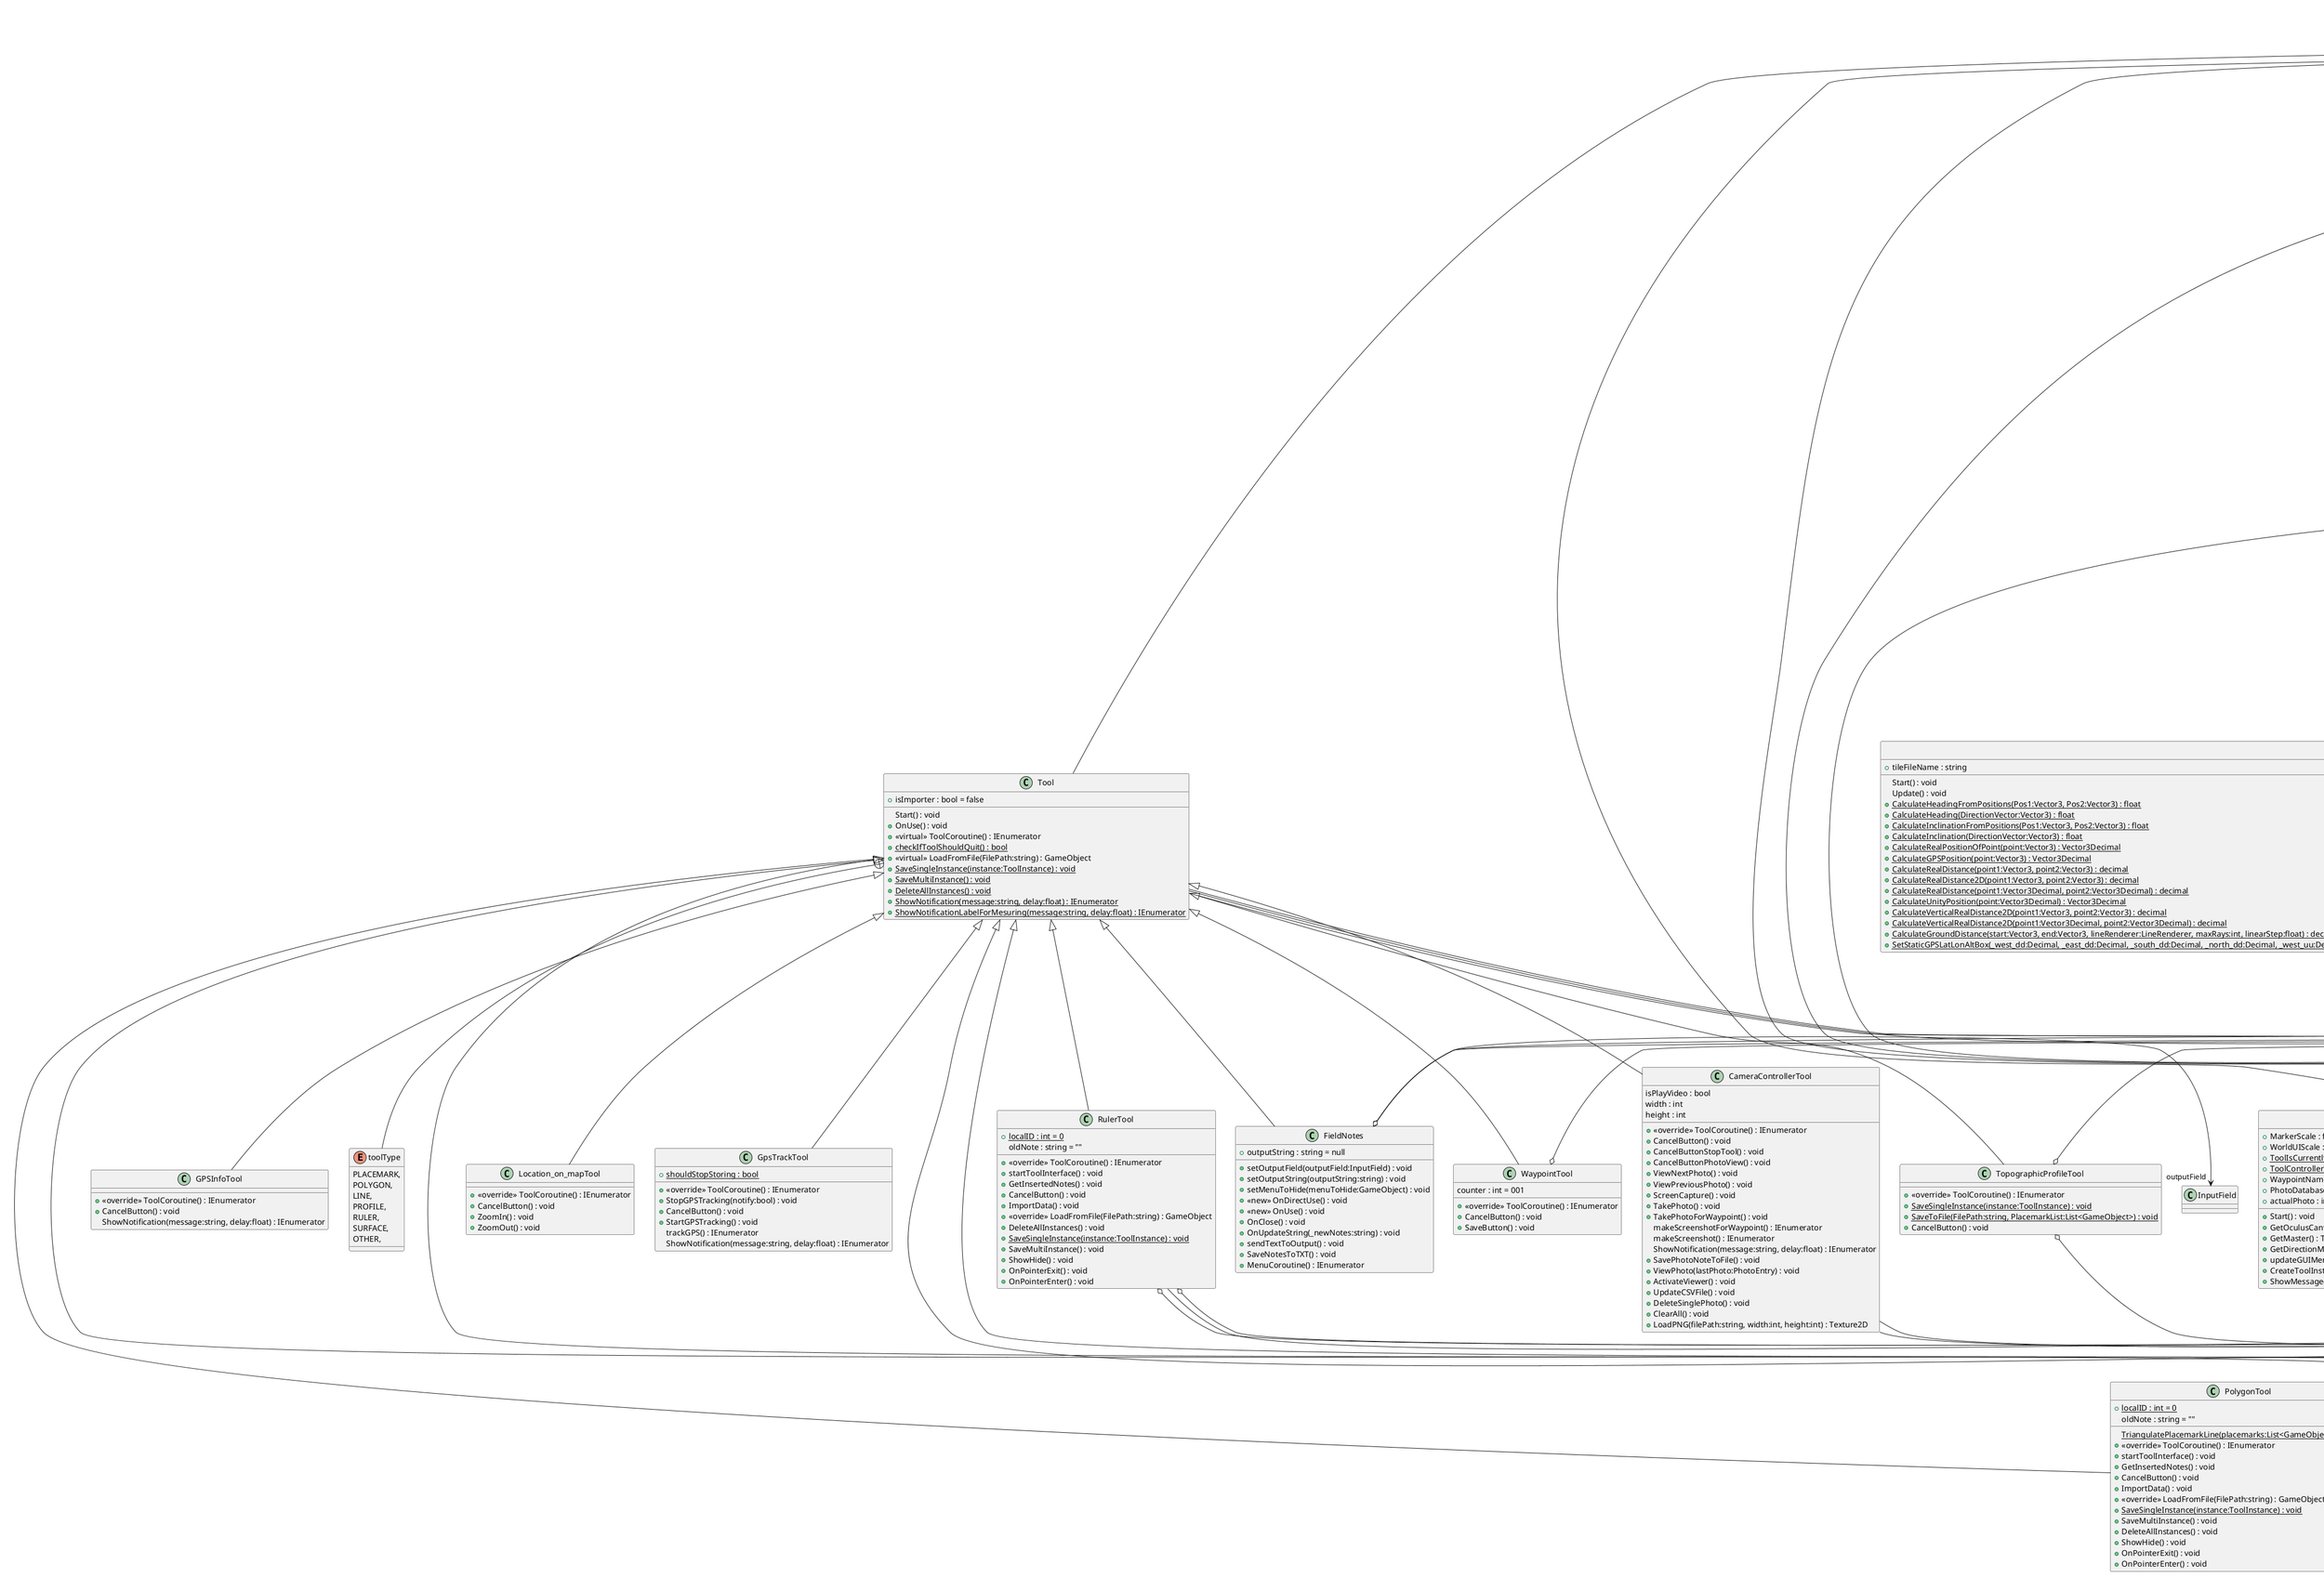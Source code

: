 @startuml
class TileObject {
    + CellExtentInWorldX : string
    + CellExtentInWorldY : string
    + RasterExtentInWorldX : string
    + RasterExtentInWorldY : string
    + MaxAlt : string
    + MinAlt : string
    + AltDifference : string
    + PixelSize : string
    + RasterInterpretation : string
    + ColumnsStartFrom : string
    + RowsStartFrom : string
    + TransformationType : string
    + CoordinateSystemType : string
    + TileObject()
    + <<override>> ToString() : string
}
class MyOVRTrackedRemote {
    + RayOffset : float
    OnEnable() : void
    FixedUpdate() : void
    Update() : void
    + Initialize(y:float, z:float, optionalYRotation:float) : void
    ChangeState() : void
}
MonoBehaviour <|-- MyOVRTrackedRemote
MyOVRTrackedRemote --> "target" GameObject
MyOVRTrackedRemote --> "WalkingModeObj" GameObject
MyOVRTrackedRemote --> "FlightModeObj" GameObject
MyOVRTrackedRemote --> "DroneModeObj" GameObject
MyOVRTrackedRemote --> "targetCamera" GameObject
MyOVRTrackedRemote --> "WalkingModeObjCamera" GameObject
MyOVRTrackedRemote --> "FlightModeObjCamera" GameObject
MyOVRTrackedRemote --> "DroneModeObjCamera" GameObject
MyOVRTrackedRemote --> "Anchor" GameObject
MyOVRTrackedRemote --> "WalkingModeAnchor" GameObject
MyOVRTrackedRemote --> "FlightModeAnchor" GameObject
MyOVRTrackedRemote --> "DroneModeAnchor" GameObject
MyOVRTrackedRemote --> "startOffsetRotation" Vector3
MyOVRTrackedRemote --> "pointer" GameObject
class MapCameraBehaviour {
    + HEIGHT : float = 0
    min : float
    max : float
    zoomVal : float
    Start() : void
    Update() : void
    + ZoomEdit() : void
}
MonoBehaviour <|-- MapCameraBehaviour
MapCameraBehaviour --> "target" GameObject
MapCameraBehaviour --> "targetPointer" GameObject
class PlacemarkData {
}
MonoBehaviour <|-- PlacemarkData
PlacemarkData --> "position" Vector3
PlacemarkData --> "realPosition" Vector3Decimal
class CoordinateGUIController {
    n : float
    rotationGap : float
    Update() : void
}
MonoBehaviour <|-- CoordinateGUIController
CoordinateGUIController --> "northing" Text
CoordinateGUIController --> "altitude" Text
CoordinateGUIController --> "orientation" Text
CoordinateGUIController --> "elevation" Text
CoordinateGUIController --> "compass" Image
class PauseMenuButtonsMouseOver {
    Start() : void
    Update() : void
}
MonoBehaviour <|-- PauseMenuButtonsMouseOver
class WaypointController {
    Start() : void
    Update() : void
    OnDestroy() : void
}
MonoBehaviour <|-- WaypointController
WaypointController --> "NorthingEtc" Text
class ModeController {
    + playerHalfHeight : float = 50
    + droneStartHeightOffset : float = 400
    + Start() : void
    Update() : void
    FixedUpdate() : void
    UpdateStateModeFarlocco() : void
    + UpdateStateMode() : void
}
MonoBehaviour <|-- ModeController
ModeController --> "WalkingModeObj" GameObject
ModeController --> "FlightModeObj" GameObject
ModeController --> "DroneModeObj" GameObject
ModeController --> "MapCameraObj" GameObject
ModeController o-> "WALKING_MODE_KEY" KeyCode
ModeController o-> "FLIGHT_MODE_KEY" KeyCode
ModeController o-> "DRONE_MODE_KEY" KeyCode
class SettingsMenuController {
    Start() : void
    Update() : void
    + QuitApplication() : void
    + LoadNewModel() : void
    + IncreaseSpeed() : void
    + DecreaseSpeed() : void
}
MonoBehaviour <|-- SettingsMenuController
SettingsMenuController --> "WalkingModeObj" GameObject
SettingsMenuController --> "FlightModeObj" GameObject
SettingsMenuController --> "DroneModeObj" GameObject
class HeightAndSpeedRegulator {
    + MAX_HEIGHT : int = 200
    + MIN_HEIGHT : int = 50
    + step : int = 10
    + SPEED_OFFSET : int = 200
    + SPEED_OFFSET_PERCENT : float = 0.2f
    Start() : void
    Update() : void
    + IncreaseSpeed() : void
    + DecreaseSpeed() : void
}
MonoBehaviour <|-- HeightAndSpeedRegulator
HeightAndSpeedRegulator o-> "KEY_HEIGHT_REGULATOR_PLUS" KeyCode
HeightAndSpeedRegulator o-> "KEY_HEIGHT_REGULATOR_MINUS" KeyCode
HeightAndSpeedRegulator o-> "KEY_SPEED_REGULATOR_PLUS" KeyCode
HeightAndSpeedRegulator o-> "KEY_SPEED_REGULATOR_MINUS" KeyCode
HeightAndSpeedRegulator --> "fpc" CustomFPCharacter
HeightAndSpeedRegulator --> "dpc" DroneModeController
HeightAndSpeedRegulator --> "tpc" TopCameraControlller
HeightAndSpeedRegulator --> "speedText" Text
class DroneModeController {
    + SPEED : float = 10
    + SPEEDROT : float = 1
    + MAX_ROTATION_ANGLE : float = 75
    + SPEEDZ : int = 100
    + VRSPEEDROT : float = 1.0f
    + STARTHEIGHT : int = 10000
    + MAXHEIGHT : int = 10000
    + MINHEIGHT : int = 100
    + ROTATIONSMOOTHINGSCALINGFACTOR : float = 3.0f
    + ROTATIONSMOOTHINGTIME : float = 0.5F
    + ROTATIONCAP : float = 360.0f
    + joystickDeadzone : float = 0.3f
    + isPPCCrunning : bool = false
    + isMTPCrunning : bool = false
    + isRWTCrunning : bool = false
    + distance : float = 0
    Start() : void
    FixedUpdate() : void
    MoveVertical(step:float) : void
    PreventPlaneCrashCoroutine(point:Vector3) : IEnumerator
    + LinePointer() : void
    MoveToPointCoroutine(target:Vector3, minAngle:float) : IEnumerator
    RotateWithTriggerCoroutine() : IEnumerator
}
MonoBehaviour <|-- DroneModeController
DroneModeController o-> "KEYUP" KeyCode
DroneModeController o-> "KEYDOWN" KeyCode
DroneModeController o-> "KEY_SPEED_REGULATOR_PLUS" KeyCode
DroneModeController o-> "KEY_SPEED_REGULATOR_MINUS" KeyCode
DroneModeController --> "camera" GameObject
DroneModeController --> "player" GameObject
DroneModeController --> "lr" LineRenderer
DroneModeController --> "pos" GameObject
DroneModeController --> "OculusTouchRight" GameObject
DroneModeController --> "OculusTouchLeft" GameObject
class Kml {
}
class Document {
    + Name : string <<get>> <<set>>
}
class "List`1"<T> {
}
Kml --> "document<Document>" "List`1"
class TopCameraControlller {
    + SPEEDXZ : int = 10
    + SPEEDZ : int = 10
    + SPEEDROTATION : int = 10
    + STARTHEIGHT : int = 10000
    + MAXHEIGHT : int = 10000
    + MINHEIGHT : int = 100
    + ROTATIONSMOOTHINGSCALINGFACTOR : float = 3.0f
    + ROTATIONSMOOTHINGTIME : float = 0.5F
    + ROTATIONCAP : float = 360.0f
    + VRSPEEDROT : float = 1.0f
    Start() : void
    Update() : void
    MoveVertical(step:float) : void
}
MonoBehaviour <|-- TopCameraControlller
TopCameraControlller o-> "KEYUP" KeyCode
TopCameraControlller o-> "KEYDOWN" KeyCode
TopCameraControlller o-> "KEY_SPEED_REGULATOR_PLUS" KeyCode
TopCameraControlller o-> "KEY_SPEED_REGULATOR_MINUS" KeyCode
TopCameraControlller --> "camera" GameObject
TopCameraControlller --> "player" GameObject
TopCameraControlller --> "OculusTouchRight" GameObject
class ControlWithMouse {
    + SPEEDROT : float = 50
    + MAX_ROTATION_ANGLE : float = 75
    Update() : void
}
MonoBehaviour <|-- ControlWithMouse
class ButtonsEvents {
    Start() : void
    ChangeState() : void
}
MonoBehaviour <|-- ButtonsEvents
ButtonsEvents --> "FatherController" GameObject
class Clock {
    + showSeconds : bool
    Start() : void
    FixedUpdate() : void
    UpdateText() : void
}
MonoBehaviour <|-- Clock
Clock --> "clockText" Text
Clock --> "DateText" Text
class WeatherController {
    + speed : float
    Start() : void
    LateUpdate() : void
}
MonoBehaviour <|-- WeatherController
class UIRenderInFront {
    + apply : bool = true
}
MonoBehaviour <|-- UIRenderInFront
class PositionSingleton <<static>> {
    + {static} playerRealElevation : decimal
}
PositionSingleton --> "playerContinousPosition" Vector3
PositionSingleton --> "playerContinousRotation" Vector3
PositionSingleton --> "playerRealPosition" Vector3Decimal
class MovementOculusTouchRegulator {
    Start() : void
    Update() : void
}
MonoBehaviour <|-- MovementOculusTouchRegulator
MovementOculusTouchRegulator --> "RightOculusTouch" GameObject
class TileData {
    + tileFileName : string
    + globalScaleFactor : decimal
    + globalHeightScaleFactor : decimal
    + totalNumberOfTiles : int
    Start() : void
    Update() : void
}
MonoBehaviour <|-- TileData
TileData --> "tileRealPosition" Vector3Decimal
TileData --> "tileObject" TileObject
TileData --> "terrainSize" Vector3
TileData --> "terrainPosition" Vector3
class CustomFPCharacter {
    + m_WalkSpeed : float
    + m_RunSpeed : float
    + HEIGHT : int = 0
    + isOculusTouch : bool = false
    + flySpeed : float = 100.0f
    + flyYVectorTrigger : float = 0.3f
    + maxFlyHeight : float = 3.0f
    + ROTATIONSMOOTHINGSCALINGFACTOR : float = 3.0f
    + ROTATIONSMOOTHINGTIME : float = 0.5F
    + ROTATIONCAP : float = 360.0f
    + ROTATION_SPEED_VALUE : float = 1
    + isRWTCrunning : bool = false
    + joystickDeadzone : float = 0.2f
    + Start() : void
    RotateWithTriggerCoroutine() : IEnumerator
}
MonoBehaviour <|-- CustomFPCharacter
CustomFPCharacter --> "m_Input" Vector2
CustomFPCharacter --> "m_OriginalCameraPosition" Vector3
CustomFPCharacter --> "pos" Vector3
CustomFPCharacter --> "OculusTouchRight" GameObject
CustomFPCharacter --> "OculusTouchLeft" GameObject
CustomFPCharacter --> "desiredMove" Vector3
class VirtualMeter {
    Start() : void
    + {static} CalculateHeadingFromPositions(Pos1:Vector3, Pos2:Vector3) : float
    + {static} CalculateHeading(DirectionVector:Vector3) : float
    + {static} CalculateInclinationFromPositions(Pos1:Vector3, Pos2:Vector3) : float
    + {static} CalculateInclination(DirectionVector:Vector3) : float
    + {static} CalculateRealPositionOfPoint(point:Vector3) : Vector3Decimal
    + {static} CalculateGPSPosition(point:Vector3) : Vector3Decimal
    + {static} CalculateRealDistance(point1:Vector3, point2:Vector3) : decimal
    + {static} CalculateRealDistance2D(point1:Vector3, point2:Vector3) : decimal
    + {static} CalculateRealDistance(point1:Vector3Decimal, point2:Vector3Decimal) : decimal
    + {static} CalculateGroundDistance(start:Vector3, end:Vector3, lineRenderer:LineRenderer, maxRays:int) : decimal
    + {static} CalculateVerticalRealDistance2D(point1:Vector3, point2:Vector3) : decimal
    + {static} SetStaticGPSLatLonAltBox(_west_dd:Decimal, _east_dd:Decimal, _south_dd:Decimal, _north_dd:Decimal, _west_uu:Decimal, _east_uu:Decimal, _south_uu:Decimal, _north_uu:Decimal, _alt_min_dd:Decimal, _alt_max_dd:Decimal, _alt_min_uu:Decimal, _alt_max_uu:Decimal, _offset_alt:Decimal) : void
}
MonoBehaviour <|-- VirtualMeter
VirtualMeter --> "WalkingMasterObject" GameObject
VirtualMeter --> "FlyingMasterObject" GameObject
VirtualMeter --> "DroneMasterObject" GameObject
class ViewController {
    + oculusCanvasDistance : float = 1000.0f
    + oculusCanvasScale : float = 1.0f
    + ExperimentalOculusUI : bool = false
    Start() : void
    Update() : void
    ShowNotification(message:string, delay:float) : IEnumerator
    UpdateStateView() : void
}
MonoBehaviour <|-- ViewController
ViewController --> "ModeController" GameObject
ViewController --> "WalkingModeObj" GameObject
ViewController --> "FlightModeObj" GameObject
ViewController --> "DroneModeObj" GameObject
ViewController --> "Mode3DVPWalking" GameObject
ViewController --> "Mode3DVPFlight" GameObject
ViewController --> "Mode3DVPDrone" GameObject
ViewController --> "Mode2DWalking" GameObject
ViewController --> "Mode2DFlight" GameObject
ViewController --> "Mode2DDrone" GameObject
ViewController --> "ModeOculusWalking" GameObject
ViewController --> "ModeOculusFlight" GameObject
ViewController --> "ModeOculusDrone" GameObject
ViewController --> "OculusTouchLeft" GameObject
ViewController --> "OculusTouchRight" GameObject
ViewController --> "Canvas" GameObject
ViewController --> "CanvasL" GameObject
ViewController --> "CanvasR" GameObject
ViewController --> "CanvasOculus" GameObject
ViewController o-> "MODE2D_KEY" KeyCode
ViewController o-> "MODE3DVP_KEY" KeyCode
ViewController o-> "MODEOCULUS_KEY" KeyCode
class PauseAndGUIBehaviour {
    + isBTCoroutineRunning : bool = false
    + {static} isPause : bool = false
    + {static} isSettingsMenu : bool = false
    + {static} isModeMenu : bool = false
    + {static} isToolMenu : bool = false
    + {static} isCoordinate : bool = false
    + {static} isPlacemark : bool = false
    + {static} isTopographicGraph : bool = false
    + {static} isGPS2 : bool = false
    + {static} isGpsInfoOnMap : bool = false
    + {static} isGuiCameraControlUI : bool = false
    + isMePause : bool = true
    + isMeCoordinate : bool = true
    + isMeSettingsMenu : bool = true
    + isMeModeMenu : bool = true
    + isMeToolMenu : bool = true
    + isMePlacemark : bool = true
    + isMeTopographicGraph : bool = true
    + isMeGpsInfoOnMap : bool = true
    + {static} isMeGuiCameraControlUI : bool = true
    + {static} isMeGPS2 : bool = false
    + {static} isScreenshot : bool
    Start() : void
    Update() : void
    + PauseforScreenshot(value:bool) : void
    + Pause(value:bool) : void
    + SettingsMenu(value:bool) : void
    + ModeMenu(value:bool) : void
    + GuiCameraControlUIMenu(value:bool) : void
    + ToolMenu(value:bool) : void
    + Placemark(value:bool) : void
    BlinkText(t:GameObject, keys:KeyCode[]) : IEnumerator
}
MonoBehaviour <|-- PauseAndGUIBehaviour
PauseAndGUIBehaviour --> "textToBlink1" GameObject
PauseAndGUIBehaviour --> "speedTextPanel" GameObject
PauseAndGUIBehaviour --> "GuiGpsInfoOnMap" GameObject
PauseAndGUIBehaviour --> "GuiCameraControlUI" GameObject
PauseAndGUIBehaviour --> "NotificationText" GameObject
PauseAndGUIBehaviour --> "NotificationPanel" GameObject
class GUISubController {
    Update() : void
}
MonoBehaviour <|-- GUISubController
class Vector3Decimal <<struct>> {
    + x : decimal
    + y : decimal
    + z : decimal
    + Vector3Decimal(x:decimal, y:decimal, z:decimal)
    + {static} Parse(v:Vector3) : Vector3Decimal
    + <<override>> Equals(o:object) : bool
    + {static} Distance(a:Vector3Decimal, b:Vector3Decimal) : decimal
    + {static} Magnitude(v:Vector3Decimal) : decimal
    + <<override>> ToString() : string
    + ToString(format:string) : string
}
class PositionController {
    + tileFileName : string
    Start() : void
    Update() : void
    + {static} CalculateHeadingFromPositions(Pos1:Vector3, Pos2:Vector3) : float
    + {static} CalculateHeading(DirectionVector:Vector3) : float
    + {static} CalculateInclinationFromPositions(Pos1:Vector3, Pos2:Vector3) : float
    + {static} CalculateInclination(DirectionVector:Vector3) : float
    + {static} CalculateRealPositionOfPoint(point:Vector3) : Vector3Decimal
    + {static} CalculateGPSPosition(point:Vector3) : Vector3Decimal
    + {static} CalculateRealDistance(point1:Vector3, point2:Vector3) : decimal
    + {static} CalculateRealDistance2D(point1:Vector3, point2:Vector3) : decimal
    + {static} CalculateRealDistance(point1:Vector3Decimal, point2:Vector3Decimal) : decimal
    + {static} CalculateUnityPosition(point:Vector3Decimal) : Vector3Decimal
    + {static} CalculateVerticalRealDistance2D(point1:Vector3, point2:Vector3) : decimal
    + {static} CalculateVerticalRealDistance2D(point1:Vector3Decimal, point2:Vector3Decimal) : decimal
    + {static} CalculateGroundDistance(start:Vector3, end:Vector3, lineRenderer:LineRenderer, maxRays:int, linearStep:float) : decimal
    + {static} SetStaticGPSLatLonAltBox(_west_dd:Decimal, _east_dd:Decimal, _south_dd:Decimal, _north_dd:Decimal, _west_uu:Decimal, _east_uu:Decimal, _south_uu:Decimal, _north_uu:Decimal, _alt_min_dd:Decimal, _alt_max_dd:Decimal, _alt_min_uu:Decimal, _alt_max_uu:Decimal, _offset_alt:Decimal) : void
}
class "List`1"<T> {
}
Vector3Decimal o-> "zero" Vector3Decimal
MonoBehaviour <|-- PositionController
PositionController --> "playerRealPosition" Vector3Decimal
PositionController --> "tilesColliding<GameObject>" "List`1"
PositionController --> "tileObject" TileObject
PositionController --> "td" TileData
PositionController --> "refTile" GameObject
class StateSingleton <<static>> {
    {static} StateSingleton()
}
enum StateView {
    UNSET,
    MODE2D,
    MODE2D_PLUS_3DVP,
    MODE2D_PLUS_OCULUS,
    MODE2D_PLUS_3DVP_PLUS_OCULUS,
}
enum StateMode {
    UNSET,
    WALKING,
    FLIGHT,
    DRONE,
}
StateSingleton --> "stateView" StateView
StateSingleton --> "stateMode" StateMode
StateSingleton +-- StateView
StateSingleton +-- StateMode
class SplashScreenButtonEvents {
    Start() : void
    ChangeState() : void
    SceneLoaderWithLoadingBar() : IEnumerator
}
MonoBehaviour <|-- SplashScreenButtonEvents
SplashScreenButtonEvents --> "LoadingObj" Text
class position {
    Start() : void
}
MonoBehaviour <|-- position
position --> "pos" Vector3
class ButtonsPauseMenu {
    screenshot : bool = false
    Start() : void
    ExitToTitle() : void
    Exit() : void
    Menu() : void
    Settings() : void
    GPS2() : void
    GPS_INFO_ON_MAP() : void
    Help() : void
    Placemark() : void
    Screenshot() : void
    TopographicProfile() : void
    Ruler() : void
    GPS1() : void
    WalkMode() : void
    FlightMode() : void
    DroneMode() : void
    PlacemarkTeleport() : void
    ScreenshotForWaypoint() : void
    ShowSons(value:bool) : void
    Show(gb:GameObject, value:bool) : void
    + OculusTriggerButton() : void
    + OculusTriggerButtonOn() : void
}
enum Action {
    ExitToTitle,
    Exit,
    Menu,
    Settings,
    Help,
    Placemark,
    PolyLine,
    Polygon,
    TopographicProfile,
    Ruler,
    Compass,
    Notebook,
    Screenshot,
    GPS1,
    GPS2,
    GPS3,
    GPS_INFO_ON_MAP,
    WalkMode,
    FlightMode,
    DroneMode,
    PlacemarkTeleport,
    ScreenshotForWaypoint,
}
MonoBehaviour <|-- ButtonsPauseMenu
ButtonsPauseMenu --> "actionEnum" Action
ButtonsPauseMenu --> "MenuGuiToShow" GameObject
ButtonsPauseMenu --> "OculusTouchTrigger" UnityEvent
ButtonsPauseMenu --> "OculusTouchTriggerOn" UnityEvent
ButtonsPauseMenu --> "GuiToHidePauseScreenshot" GameObject
ButtonsPauseMenu +-- Action
class UpdatePositionSingleton {
    rotationGap : int
    Update() : void
}
MonoBehaviour <|-- UpdatePositionSingleton
class GPSInfoTool {
    + <<override>> ToolCoroutine() : IEnumerator
    + CancelButton() : void
    ShowNotification(message:string, delay:float) : IEnumerator
}
Tool <|-- GPSInfoTool
class Location_on_mapTool {
    + <<override>> ToolCoroutine() : IEnumerator
    + CancelButton() : void
    + ZoomIn() : void
    + ZoomOut() : void
}
Tool <|-- Location_on_mapTool
class WaypointTool {
    counter : int = 001
    + <<override>> ToolCoroutine() : IEnumerator
    + CancelButton() : void
    + SaveButton() : void
}
Tool <|-- WaypointTool
WaypointTool o-> "spriteImageInitial" Sprite
class ToolInstance {
    + {static} StaticID : int = 1
    + ID : string
    + Notes : string
    + ToolTitle : string
    + ToolText : string
    + CustomTxt : string
    + ShouldDestroyOnClose : bool = false
    + ShouldShowWorldMenu : bool = true
    Start() : void
    + PostStart(_toolController:ToolController, _Title:string, _Text:string, _Desc:string, _ToolType:Tool.toolType, Values:Dictionary<string, decimal>, Placemarks:List<GameObject>, _creationDate:DateTime, DestroyOnClose:bool, hasGraph:bool, ShowWorldMenu:bool, localID:int, globalID:string, showToolSummaryUI:bool) : void
    + GetID() : string
    + UpdateGraphs(lr:LineRenderer) : void
    + OnUpdateString(_newNotes:string) : void
    + enableNotes() : void
    + ShowNotes() : void
    + HideNotes() : void
    + SaveOutput() : void
    + SaveTopographicGraphToCSV() : void
    + SaveNotesToTXT() : void
    + DestroySingleInstance() : void
    + DestroyInstance() : void
    + ConfirmMeasure() : void
    + MenuCoroutine() : IEnumerator
    ShowNotificationInLabel(message:string, delay:float) : IEnumerator
}
class "List`1"<T> {
}
class "Dictionary`2"<T1,T2> {
}
MonoBehaviour <|-- ToolInstance
ToolInstance --> "PlacemarkList<GameObject>" "List`1"
ToolInstance --> "PolylineList<GameObject>" "List`1"
ToolInstance --> "PolygonList<GameObject>" "List`1"
ToolInstance --> "RulerList<GameObject>" "List`1"
ToolInstance --> "ProfileList<GameObject>" "List`1"
ToolInstance --> "SurfaceList<GameObject>" "List`1"
ToolInstance --> "ValueDict<string,decimal>" "Dictionary`2"
ToolInstance --> "WorldMenu" GameObject
ToolInstance --> "OculusMenu" GameObject
ToolInstance --> "GUIMenu" GameObject
ToolInstance --> "NotesMenu" GameObject
ToolInstance --> "creationDate" DateTime
class SurfaceTool {
    + {static} localID : int = 0
    oldNote : string = ""
    + <<override>> ToolCoroutine() : IEnumerator
    + startToolInterface() : void
    + GetInsertedNotes() : void
    + CancelButton() : void
    + ImportData() : void
    + <<override>> LoadFromFile(FilePath:string) : GameObject
    + {static} SaveSingleInstance(instance:ToolInstance) : void
    + SaveMultiInstance() : void
    + DeleteAllInstances() : void
    + ShowHide() : void
    + OnPointerExit() : void
    + OnPointerEnter() : void
}
class "List`1"<T> {
}
Tool <|-- SurfaceTool
SurfaceTool o-> "instanceList<GameObject>" "List`1"
SurfaceTool o-> "surfaceMap<string>" "List`1"
class PlacemarkTool {
    + {static} localID : int = 0
    oldNote : string = ""
    + <<override>> ToolCoroutine() : IEnumerator
    + startToolInterface() : void
    + GetInsertedNotes() : void
    + CancelButton() : void
    + ImportData() : void
    + <<override>> LoadFromFile(FilePath:string) : GameObject
    + {static} SaveSingleInstance(instance:ToolInstance) : void
    + SaveMultiInstance() : void
    + DeleteAllInstances() : void
    + ShowHide() : void
    + OnPointerExit() : void
    + OnPointerEnter() : void
}
class "List`1"<T> {
}
Tool <|-- PlacemarkTool
PlacemarkTool o-> "instanceList<GameObject>" "List`1"
PlacemarkTool o-> "PlacemarkMap<string>" "List`1"
class TopographicProfileTool {
    + <<override>> ToolCoroutine() : IEnumerator
    + {static} SaveSingleInstance(instance:ToolInstance) : void
    + {static} SaveToFile(FilePath:string, PlacemarkList:List<GameObject>) : void
    + CancelButton() : void
}
class "List`1"<T> {
}
Tool <|-- TopographicProfileTool
TopographicProfileTool o-> "instanceList<GameObject>" "List`1"
TopographicProfileTool o-> "lr" LineRenderer
class GpsTrackTool {
    + {static} shouldStopStoring : bool
    + <<override>> ToolCoroutine() : IEnumerator
    + StopGPSTracking(notify:bool) : void
    + CancelButton() : void
    + StartGPSTracking() : void
    trackGPS() : IEnumerator
    ShowNotification(message:string, delay:float) : IEnumerator
}
Tool <|-- GpsTrackTool
class RulerTool {
    + {static} localID : int = 0
    oldNote : string = ""
    + <<override>> ToolCoroutine() : IEnumerator
    + startToolInterface() : void
    + GetInsertedNotes() : void
    + CancelButton() : void
    + ImportData() : void
    + <<override>> LoadFromFile(FilePath:string) : GameObject
    + DeleteAllInstances() : void
    + {static} SaveSingleInstance(instance:ToolInstance) : void
    + SaveMultiInstance() : void
    + ShowHide() : void
    + OnPointerExit() : void
    + OnPointerEnter() : void
}
class "Dictionary`2"<T1,T2> {
}
class "List`1"<T> {
}
Tool <|-- RulerTool
RulerTool --> "dictionary<string,decimal>" "Dictionary`2"
RulerTool o-> "instanceList<GameObject>" "List`1"
RulerTool o-> "RulerMap<string>" "List`1"
class PhotoVisualizerTool {
    + <<override>> ToolCoroutine() : IEnumerator
    + CancelButton() : void
    + LoadPNG(filePath:string, width:int, height:int) : Texture2D
}
class "List`1"<T> {
}
Tool <|-- PhotoVisualizerTool
PhotoVisualizerTool o-> "instanceList<GameObject>" "List`1"
class FieldNotes {
    + outputString : string = null
    + setOutputField(outputField:InputField) : void
    + setOutputString(outputString:string) : void
    + setMenuToHide(menuToHide:GameObject) : void
    + <<new>> OnDirectUse() : void
    + <<new>> OnUse() : void
    + OnClose() : void
    + OnUpdateString(_newNotes:string) : void
    + sendTextToOutput() : void
    + SaveNotesToTXT() : void
    + MenuCoroutine() : IEnumerator
}
Tool <|-- FieldNotes
FieldNotes o-> "Notes" String
FieldNotes o-> "outputField" InputField
FieldNotes o-> "menuToHide" GameObject
class PolygonTool {
    + {static} localID : int = 0
    oldNote : string = ""
    {static} TriangulatePlacemarkLine(placemarks:List<GameObject>) : Mesh
    + <<override>> ToolCoroutine() : IEnumerator
    + startToolInterface() : void
    + GetInsertedNotes() : void
    + CancelButton() : void
    + ImportData() : void
    + <<override>> LoadFromFile(FilePath:string) : GameObject
    + {static} SaveSingleInstance(instance:ToolInstance) : void
    + SaveMultiInstance() : void
    + DeleteAllInstances() : void
    + ShowHide() : void
    + OnPointerExit() : void
    + OnPointerEnter() : void
}
class "List`1"<T> {
}
Tool <|-- PolygonTool
PolygonTool o-> "instanceList<GameObject>" "List`1"
PolygonTool o-> "PolygonMap<string>" "List`1"
class CameraControllerTool {
    isPlayVideo : bool
    width : int
    height : int
    + <<override>> ToolCoroutine() : IEnumerator
    + CancelButton() : void
    + CancelButtonStopTool() : void
    + CancelButtonPhotoView() : void
    + ViewNextPhoto() : void
    + ViewPreviousPhoto() : void
    + ScreenCapture() : void
    + TakePhoto() : void
    + TakePhotoForWaypoint() : void
    makeScreenshotForWaypoint() : IEnumerator
    makeScreenshot() : IEnumerator
    ShowNotification(message:string, delay:float) : IEnumerator
    + SavePhotoNoteToFile() : void
    + ViewPhoto(lastPhoto:PhotoEntry) : void
    + ActivateViewer() : void
    + UpdateCSVFile() : void
    + DeleteSinglePhoto() : void
    + ClearAll() : void
    + LoadPNG(filePath:string, width:int, height:int) : Texture2D
}
Tool <|-- CameraControllerTool
CameraControllerTool --> "oldpositionL" Vector3
CameraControllerTool --> "oldpositionR" Vector3
class Tool {
    + isImporter : bool = false
    Start() : void
    + OnUse() : void
    + <<virtual>> ToolCoroutine() : IEnumerator
    + {static} checkIfToolShouldQuit() : bool
    + <<virtual>> LoadFromFile(FilePath:string) : GameObject
    + {static} SaveSingleInstance(instance:ToolInstance) : void
    + {static} SaveMultiInstance() : void
    + {static} DeleteAllInstances() : void
    + {static} ShowNotification(message:string, delay:float) : IEnumerator
    + {static} ShowNotificationLabelForMesuring(message:string, delay:float) : IEnumerator
}
enum toolType {
    PLACEMARK,
    POLYGON,
    LINE,
    PROFILE,
    RULER,
    SURFACE,
    OTHER,
}
MonoBehaviour <|-- Tool
Tool --> "toolController" GameObject
Tool --> "OculusTouchTrigger" UnityEvent
Tool --> "OculusTouchTriggerOn" UnityEvent
Tool +-- toolType
class PolylineTool {
    + {static} localID : int = 0
    oldNote : string = ""
    + <<override>> ToolCoroutine() : IEnumerator
    + startToolInterface() : void
    + GetInsertedNotes() : void
    + CancelButton() : void
    + ImportData() : void
    + <<override>> LoadFromFile(FilePath:string) : GameObject
    + {static} SaveSingleInstance(instance:ToolInstance) : void
    + SaveMultiInstance() : void
    + DeleteAllInstances() : void
    + ShowHide() : void
    + OnPointerExit() : void
    + OnPointerEnter() : void
}
class "List`1"<T> {
}
Tool <|-- PolylineTool
PolylineTool o-> "instanceList<GameObject>" "List`1"
PolylineTool o-> "LineMap<string>" "List`1"
class PhotoEntry {
}
class ToolController {
    + MarkerScale : float = 1f
    + WorldUIScale : float = 0.2f
    + {static} ToolIsCurrentlyRunning : bool = false
    + {static} ToolControllerInterfaceIsCurrentlyRunning : bool = false
    + WaypointNameforSession : string = ""
    + PhotoDatabaseFile : string = ""
    + actualPhoto : int
    + Start() : void
    + GetOculusCanvas() : void
    + GetMaster() : Transform
    + GetDirectionMaster() : Transform
    + updateGUIMenus(_Title:string, _Text:string, _Notes:string) : void
    + CreateToolInstance(_Title:string, _Text:string, _Desc:string, _ToolType:Tool.toolType, Values:Dictionary<string, decimal>, Placemarks:List<GameObject>, creationDate:DateTime, DestroyOnClose:bool, hasGraph:bool, ShowWorldMenu:bool, localID:int, globalID:string, showToolSummaryUI:bool) : GameObject
    + ShowMessage(message:string, delay:float) : IEnumerator
}
class "List`1"<T> {
}
PhotoEntry --> "Id" String
PhotoEntry --> "Path" String
PhotoEntry --> "PhotoName" String
PhotoEntry --> "MetadataName" String
PhotoEntry --> "Lat" String
PhotoEntry --> "Lon" String
PhotoEntry --> "Z" String
PhotoEntry --> "Note" String
MonoBehaviour <|-- ToolController
ToolController --> "PlacemarkObject" GameObject
ToolController --> "ToolMenuPrefab" GameObject
ToolController --> "ToolGraphPrefab" GameObject
ToolController --> "NotesMenuPrefab" GameObject
ToolController --> "ToolInstancePrefab" GameObject
ToolController --> "WalkingMasterObject" GameObject
ToolController --> "FlyingMasterObject" GameObject
ToolController --> "DroneMasterObject" GameObject
ToolController --> "OculusMasterObject" GameObject
ToolController --> "OculusDirectionMasterObject" GameObject
ToolController --> "ViewControllerGameObject" GameObject
ToolController --> "VirtualMeterGameObject" GameObject
ToolController o-> "ToolInfoMenu" GameObject
ToolController o-> "OculusCanvas" GameObject
ToolController o-> "OculusToolInfoMenu" GameObject
ToolController o-> "OculusHandToolInfoMenu" GameObject
ToolController o-> "globalToolControllerObject" ToolController
ToolController o-> "PlacemarkScrollView" GameObject
ToolController o-> "TopographicGraph" GameObject
ToolController o-> "OculusTopographicGraph" GameObject
ToolController --> "LineMaterial" Material
ToolController --> "PolyMaterial" Material
ToolController --> "MeasurementMaterial" Material
ToolController --> "PlacemarkObject2" GameObject
ToolController --> "PlacemarkObject3" GameObject
ToolController --> "SurfaceToolObject" GameObject
ToolController --> "ToolMenuInstance" GameObject
ToolController o-> "CameraControlUI" GameObject
ToolController o-> "OculusCameraControlUI" GameObject
ToolController o-> "spriteImageInitial" Sprite
ToolController o-> "MeasurementControlUI" GameObject
ToolController o-> "GpsTrackControlUI" GameObject
ToolController o-> "GpsStopControlButton" GameObject
ToolController o-> "GpsStartControlButton" GameObject
ToolController o-> "WaypointMenu" GameObject
ToolController o-> "WaypointIdCounter" GameObject
ToolController o-> "WaypointCorrdinatesText" GameObject
ToolController o-> "WaypointText" GameObject
ToolController o-> "WaypointNote" GameObject
ToolController o-> "WaypointPicture" GameObject
ToolController o-> "WaypointPictureImage" GameObject
ToolController o-> "NotificationText" GameObject
ToolController o-> "NotificationPanel" GameObject
ToolController o-> "LocationOnMapTool" GameObject
ToolController o-> "NotesMenu" GameObject
ToolController --> "ListPhoto<PhotoEntry>" "List`1"
class UIGraphRenderer {
    + LineWidth : float = 3.0f
    + backgroundLineWorldHeight : float = 10.0f
    + AddPoint(Point:Vector2) : void
    + ClearPoints() : void
}
Graphic <|-- UIGraphRenderer
UIGraphRenderer --> "xAxisMax" Text
UIGraphRenderer --> "yAxisMax" Text
UIGraphRenderer --> "xAxisMin" Text
UIGraphRenderer --> "yAxisMin" Text
UIGraphRenderer o-> "axesColour" Color
class SceneLoadingUI {
    firstFolderPathIndex : int = 0
    selectedFolderIndex : int
    currentScenePath : string
    Start() : void
    Update() : void
    + SetSelection(index:int) : void
    + SetAndLoadScene() : void
    SceneLoader() : IEnumerator
    + UpdateButtons() : void
    + SelectionUp() : void
    + SelectionDown() : void
    + BrowseFileSystem() : void
    ShowLoadDialogCoroutine() : IEnumerator
    + PasteFromClipboard() : void
    + AddNewScene() : void
    + SaveSceneListToFile() : void
    + LoadSceneListFromFile() : void
    + ClearIndex(index:int) : void
    + ClearList() : void
    + ExitToOS() : void
    + LoadSceneData() : void
    + SaveSceneData() : void
    + ClearSceneData() : void
}
class "List`1"<T> {
}
MonoBehaviour <|-- SceneLoadingUI
SceneLoadingUI o-> "folderPaths<string>" "List`1"
SceneLoadingUI --> "terrainLoader" TerrainLoader
SceneLoadingUI --> "TMProInputField" TMP_InputField
SceneLoadingUI --> "button1" GameObject
SceneLoadingUI --> "button2" GameObject
SceneLoadingUI --> "button3" GameObject
SceneLoadingUI --> "goButton" GameObject
SceneLoadingUI --> "longitudeTextbox" TMP_InputField
SceneLoadingUI --> "latitudeTextbox" TMP_InputField
SceneLoadingUI --> "altitudeTextbox" TMP_InputField
SceneLoadingUI --> "altitudeOffsetTextbox" TMP_InputField
SceneLoadingUI --> "modelScaleTextbox" TMP_InputField
class WorldRebaser {
    + bounds : float = 16384.0f
    Update() : void
}
MonoBehaviour <|-- WorldRebaser
WorldRebaser o-> "accumulatedOffset" Vector3
class TerrainLoader {
    + importFolder : string = ""
    + {static} importLocation : string = ""
    + numberOfThreads : int
    + autoRun : bool = false
    + generateColliders : bool = false
    + onlyGenerateSimpleColliders : bool = false
    + blockOnLoad : bool = false
    + hideBoxOnAwaken : bool = true
    + loadedGridDistance : int = 5
    + runCount : int = 0
    Awake() : void
    applyLODs() : void
    + CalculateAvailableCores() : int
    PlacePlayer() : void
    OBJLoaded(loader:ThreadedOBJLoader) : void
    OBJLoaded_Legacy(loader:ThreadedOBJLoader) : void
    + Run() : void
    + ClearAllLoadedOBJS() : void
    + DoRun_Coroutine() : IEnumerator
}
class "Queue`1"<T> {
}
MonoBehaviour <|-- TerrainLoader
TerrainLoader --> "positionController" PositionController
TerrainLoader o-> "player" GameObject
TerrainLoader o-> "LoadingIcon" GameObject
TerrainLoader o-> "playerStart" Vector3
TerrainLoader o-> "threadedOBJLoadersHighPriority<ThreadedOBJLoader>" "Queue`1"
TerrainLoader o-> "threadedOBJLoadersLowPriority<ThreadedOBJLoader>" "Queue`1"
TerrainLoader --> "terrainData" StreamedTerrainData
class StreamedTerrainCellData <<struct>> {
    + Name : string
    + Hash : string
    + Path : string
    + isLoaded : bool
    + isLoading : bool
}
class StreamedTerrainData {
    + gridSize : float = 512
    + IsUsingLegacyLoading() : bool
    + GetDeepCopy() : StreamedTerrainData
    + LoadDocKML(importLocation:string) : void
    + LoadTilesXML(importLocation:string) : void
    + LoadSceneXML(importLocation:string, filename:string) : void
    + UpdateStaticGPSLatLonAltBox() : void
    + SetLoaded(index:int, isLoaded:bool) : void
    + SetLoading(index:int, isLoading:bool) : void
    + SortCellList(centrePoint:Vector3) : void
    + StaticGPSLatLonAltDebugMessage() : void
    + {static} LoadStreamedTerrainData(importLocation:string) : StreamedTerrainData
}
class "List`1"<T> {
}
StreamedTerrainCellData --> "Position" Vector3
StreamedTerrainData o-> "west_dd" Decimal
StreamedTerrainData o-> "east_dd" Decimal
StreamedTerrainData o-> "south_dd" Decimal
StreamedTerrainData o-> "north_dd" Decimal
StreamedTerrainData o-> "west_uu" Decimal
StreamedTerrainData o-> "east_uu" Decimal
StreamedTerrainData o-> "south_uu" Decimal
StreamedTerrainData o-> "north_uu" Decimal
StreamedTerrainData o-> "alt_min_dd" Decimal
StreamedTerrainData o-> "alt_max_dd" Decimal
StreamedTerrainData o-> "alt_min_uu" Decimal
StreamedTerrainData o-> "alt_max_uu" Decimal
StreamedTerrainData o-> "offset_alt" Decimal
StreamedTerrainData o-> "CellList<StreamedTerrainCellData>" "List`1"
StreamedTerrainData o-> "startPosition" Vector3
class ThreadedOBJLoader {
    + loadingCompleted : bool = false
    + filePath : string = ""
    + autoRun : bool = false
    + generateColliders : bool = false
    + blockOnLoad : bool = false
    + ShouldDelete : bool = false
    + lodLevel : int = 0
    + modelIndex : int = 0
    +  <<event>> OBJLoadedEvent : Action<ThreadedOBJLoader> 
    Start() : void
    Update() : void
    + IsValid() : bool
    + DestroyLoader() : bool
    + Run() : void
    + LoadDataFromSOBJFile() : void
    + LoadTextureFromFile(DiffuseTextureMapName:string, folderPath:string) : void
    + CreateGameObjectsFromDataLegacy_Coroutine() : IEnumerator
    + CreateGameObjectsFromData_Coroutine() : IEnumerator
}
class "List`1"<T> {
}
MonoBehaviour <|-- ThreadedOBJLoader
ThreadedOBJLoader o-> "meshObjects<GameObject>" "List`1"
ThreadedOBJLoader o-> "colliderObjects<GameObject>" "List`1"
class StreamedObjData {
    + name : string = "Mesh"
    + texturePath : string
    + textureWidth : int
    + textureHeight : int
    + generateCollider : bool = true
    + StreamedObjData()
}
class "List`1"<T> {
}
StreamedObjData --> "translation" Vector3
StreamedObjData --> "positions<Vector3>" "List`1"
StreamedObjData --> "texcoords<Vector2>" "List`1"
StreamedObjData --> "triangles<int>" "List`1"
StreamedObjData --> "physPositions<List<Vector3>>" "List`1"
StreamedObjData --> "physTriangles<List<int>>" "List`1"
class DistanceBasedTerrainLoader {
    + isLow : bool = false
    + shouldLoop : bool = true
    {static} modelIndex : int = 0
    + Run() : void
    + ClearAllLoadedOBJS() : void
    + CheckCellExists(cellHash:string) : bool
    + Run_Coroutine() : IEnumerator
}
MonoBehaviour <|-- DistanceBasedTerrainLoader
DistanceBasedTerrainLoader o-> "terrainLoader" TerrainLoader
DistanceBasedTerrainLoader o-> "terrainData" StreamedTerrainData
DistanceBasedTerrainLoader o-> "sisterLoader" DistanceBasedTerrainLoader
@enduml
